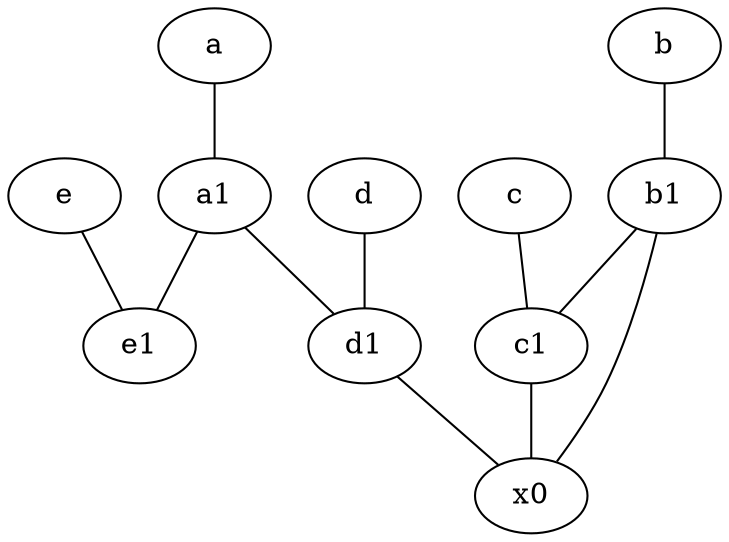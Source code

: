 graph {
	node [labelfontsize=50]
	a [labelfontsize=50 pos="8,2!"]
	b1 [labelfontsize=50 pos="9,4!"]
	b [labelfontsize=50 pos="10,4!"]
	x0 [labelfontsize=50]
	e [labelfontsize=50 pos="7,9!"]
	c [labelfontsize=50 pos="4.5,2!"]
	e1 [labelfontsize=50 pos="7,7!"]
	d [labelfontsize=50 pos="2,5!"]
	d1 [labelfontsize=50 pos="3,5!"]
	a1 [labelfontsize=50 pos="8,3!"]
	c1 [labelfontsize=50 pos="4.5,3!"]
	e -- e1
	a -- a1
	c -- c1
	b1 -- c1
	d1 -- x0
	d -- d1
	b -- b1
	c1 -- x0
	a1 -- e1
	b1 -- x0
	a1 -- d1
}
